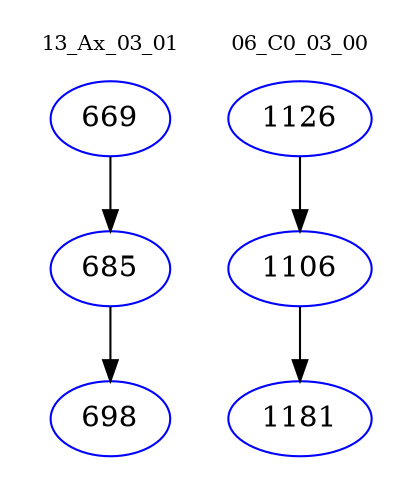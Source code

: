digraph{
subgraph cluster_0 {
color = white
label = "13_Ax_03_01";
fontsize=10;
T0_669 [label="669", color="blue"]
T0_669 -> T0_685 [color="black"]
T0_685 [label="685", color="blue"]
T0_685 -> T0_698 [color="black"]
T0_698 [label="698", color="blue"]
}
subgraph cluster_1 {
color = white
label = "06_C0_03_00";
fontsize=10;
T1_1126 [label="1126", color="blue"]
T1_1126 -> T1_1106 [color="black"]
T1_1106 [label="1106", color="blue"]
T1_1106 -> T1_1181 [color="black"]
T1_1181 [label="1181", color="blue"]
}
}
